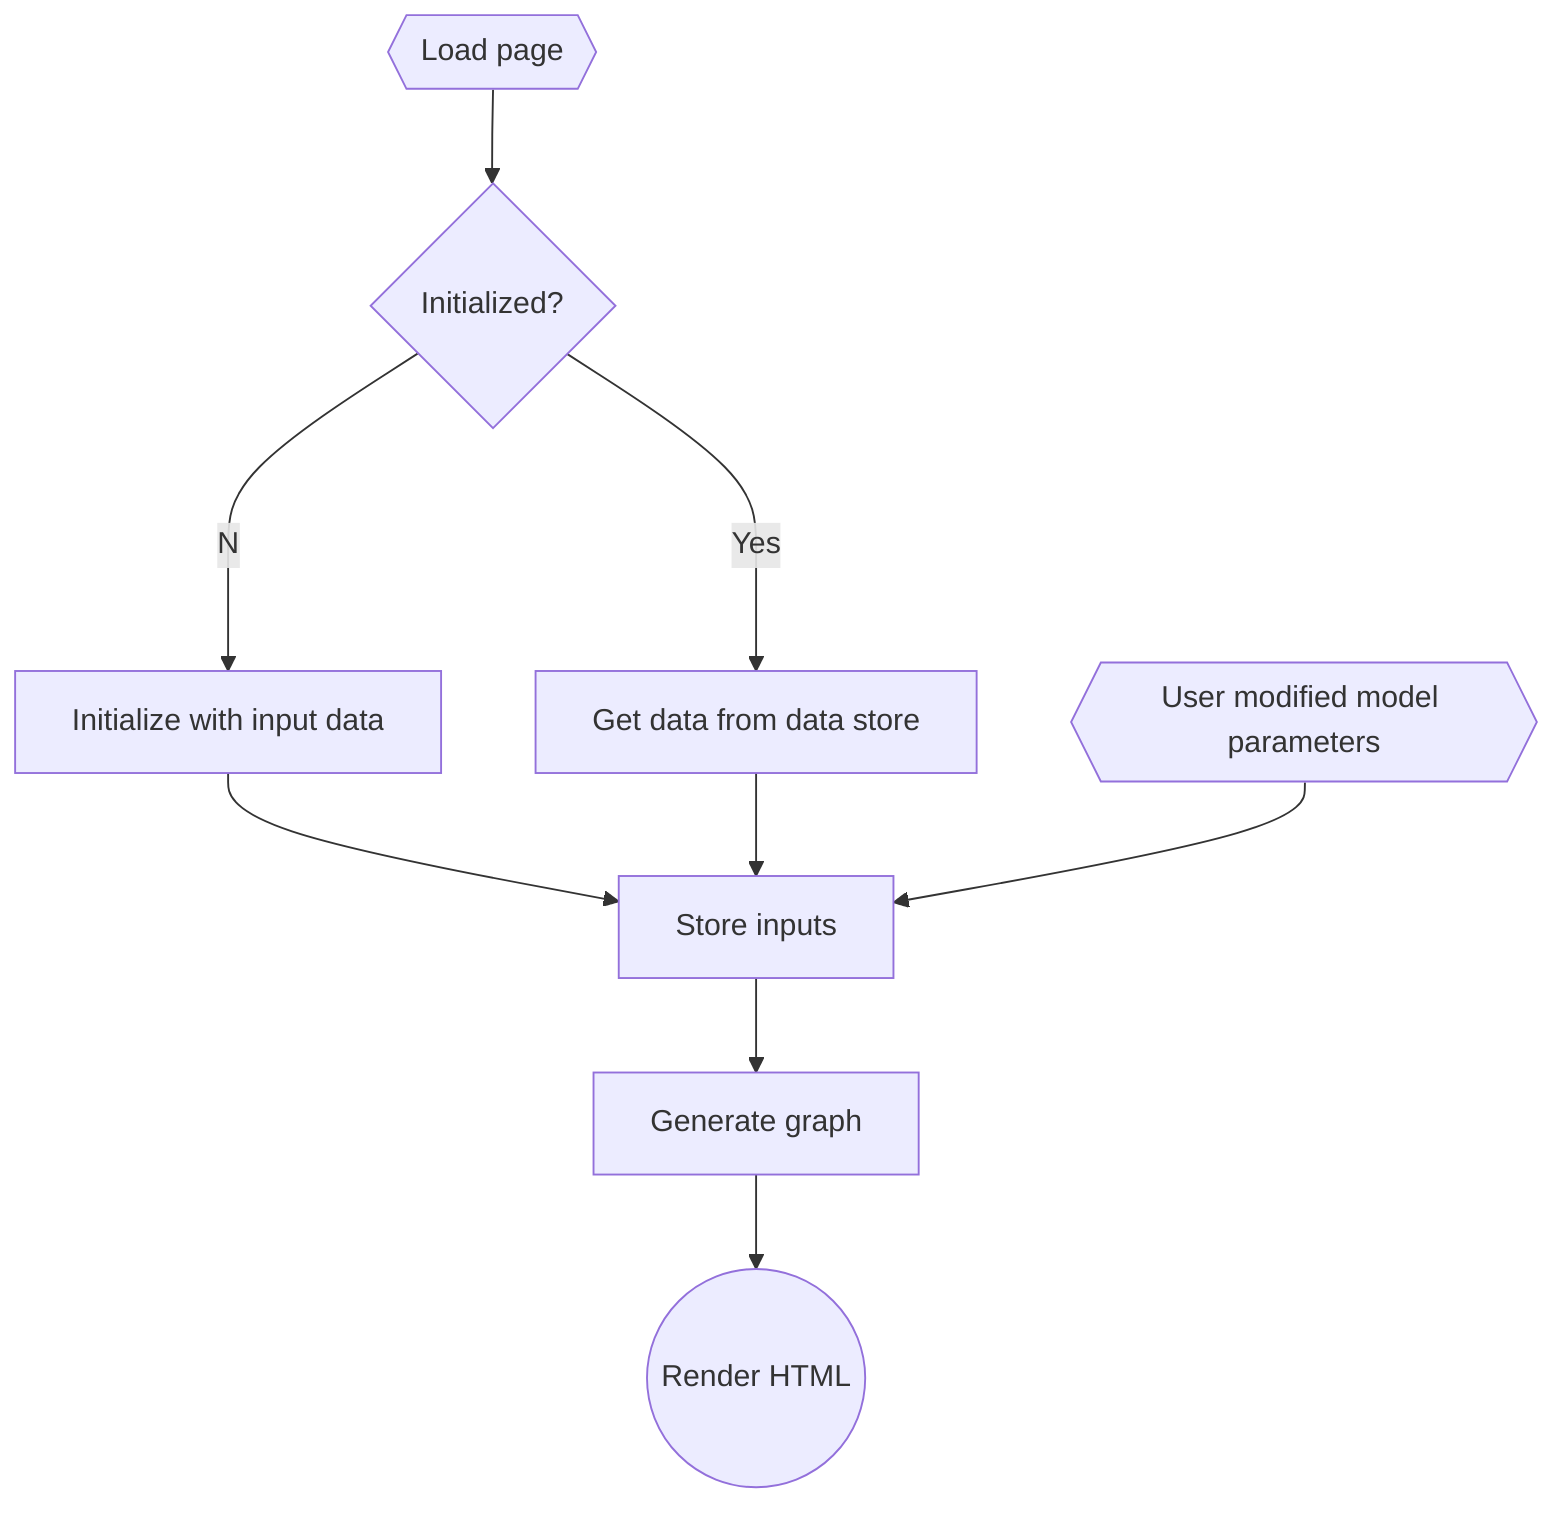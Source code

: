 graph TD;

A{{Load page}}-->B{Initialized?}
B{Initialized?}--No-->D[Initialize with input data]-->F[Store inputs]
B{Initialized?}--Yes-->I[Get data from data store]-->F[Store inputs]
G{{User modified model parameters}}-->F[Save inputs in data store]
F[Store inputs]-->E[Generate graph]
E[Generate graph]-->J((Render HTML))